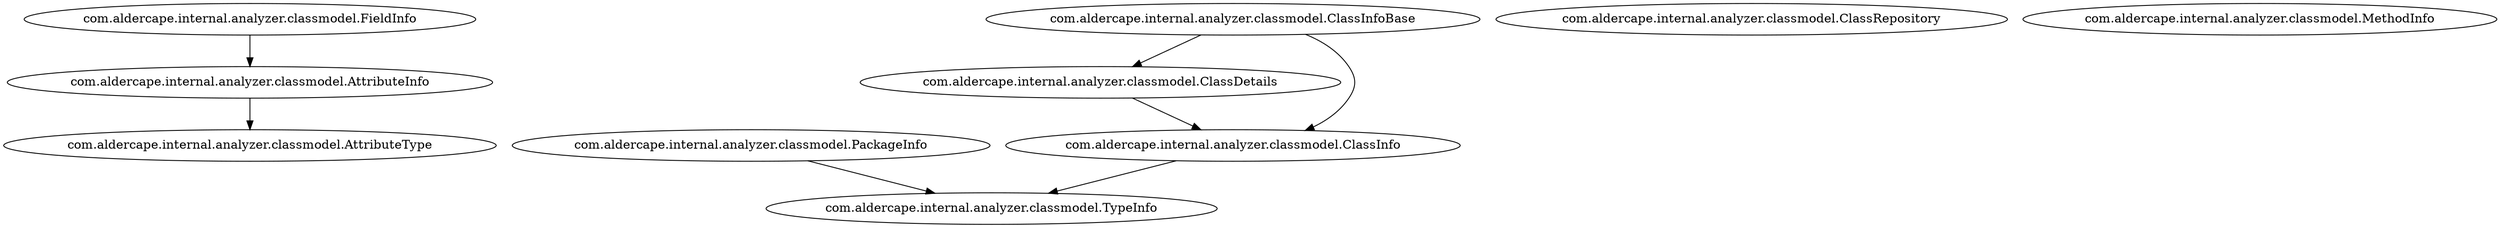 digraph G {
"com.aldercape.internal.analyzer.classmodel.AttributeInfo" [label="com.aldercape.internal.analyzer.classmodel.AttributeInfo"];
"com.aldercape.internal.analyzer.classmodel.AttributeType" [label="com.aldercape.internal.analyzer.classmodel.AttributeType"];
"com.aldercape.internal.analyzer.classmodel.ClassDetails" [label="com.aldercape.internal.analyzer.classmodel.ClassDetails"];
"com.aldercape.internal.analyzer.classmodel.ClassInfo" [label="com.aldercape.internal.analyzer.classmodel.ClassInfo"];
"com.aldercape.internal.analyzer.classmodel.ClassInfoBase" [label="com.aldercape.internal.analyzer.classmodel.ClassInfoBase"];
"com.aldercape.internal.analyzer.classmodel.ClassRepository" [label="com.aldercape.internal.analyzer.classmodel.ClassRepository"];
"com.aldercape.internal.analyzer.classmodel.FieldInfo" [label="com.aldercape.internal.analyzer.classmodel.FieldInfo"];
"com.aldercape.internal.analyzer.classmodel.MethodInfo" [label="com.aldercape.internal.analyzer.classmodel.MethodInfo"];
"com.aldercape.internal.analyzer.classmodel.PackageInfo" [label="com.aldercape.internal.analyzer.classmodel.PackageInfo"];
"com.aldercape.internal.analyzer.classmodel.TypeInfo" [label="com.aldercape.internal.analyzer.classmodel.TypeInfo"];
"com.aldercape.internal.analyzer.classmodel.AttributeInfo" -> "com.aldercape.internal.analyzer.classmodel.AttributeType";
"com.aldercape.internal.analyzer.classmodel.ClassDetails" -> "com.aldercape.internal.analyzer.classmodel.ClassInfo";
"com.aldercape.internal.analyzer.classmodel.ClassInfo" -> "com.aldercape.internal.analyzer.classmodel.TypeInfo";
"com.aldercape.internal.analyzer.classmodel.ClassInfoBase" -> "com.aldercape.internal.analyzer.classmodel.ClassDetails";
"com.aldercape.internal.analyzer.classmodel.ClassInfoBase" -> "com.aldercape.internal.analyzer.classmodel.ClassInfo";
"com.aldercape.internal.analyzer.classmodel.FieldInfo" -> "com.aldercape.internal.analyzer.classmodel.AttributeInfo";
"com.aldercape.internal.analyzer.classmodel.PackageInfo" -> "com.aldercape.internal.analyzer.classmodel.TypeInfo";
}
